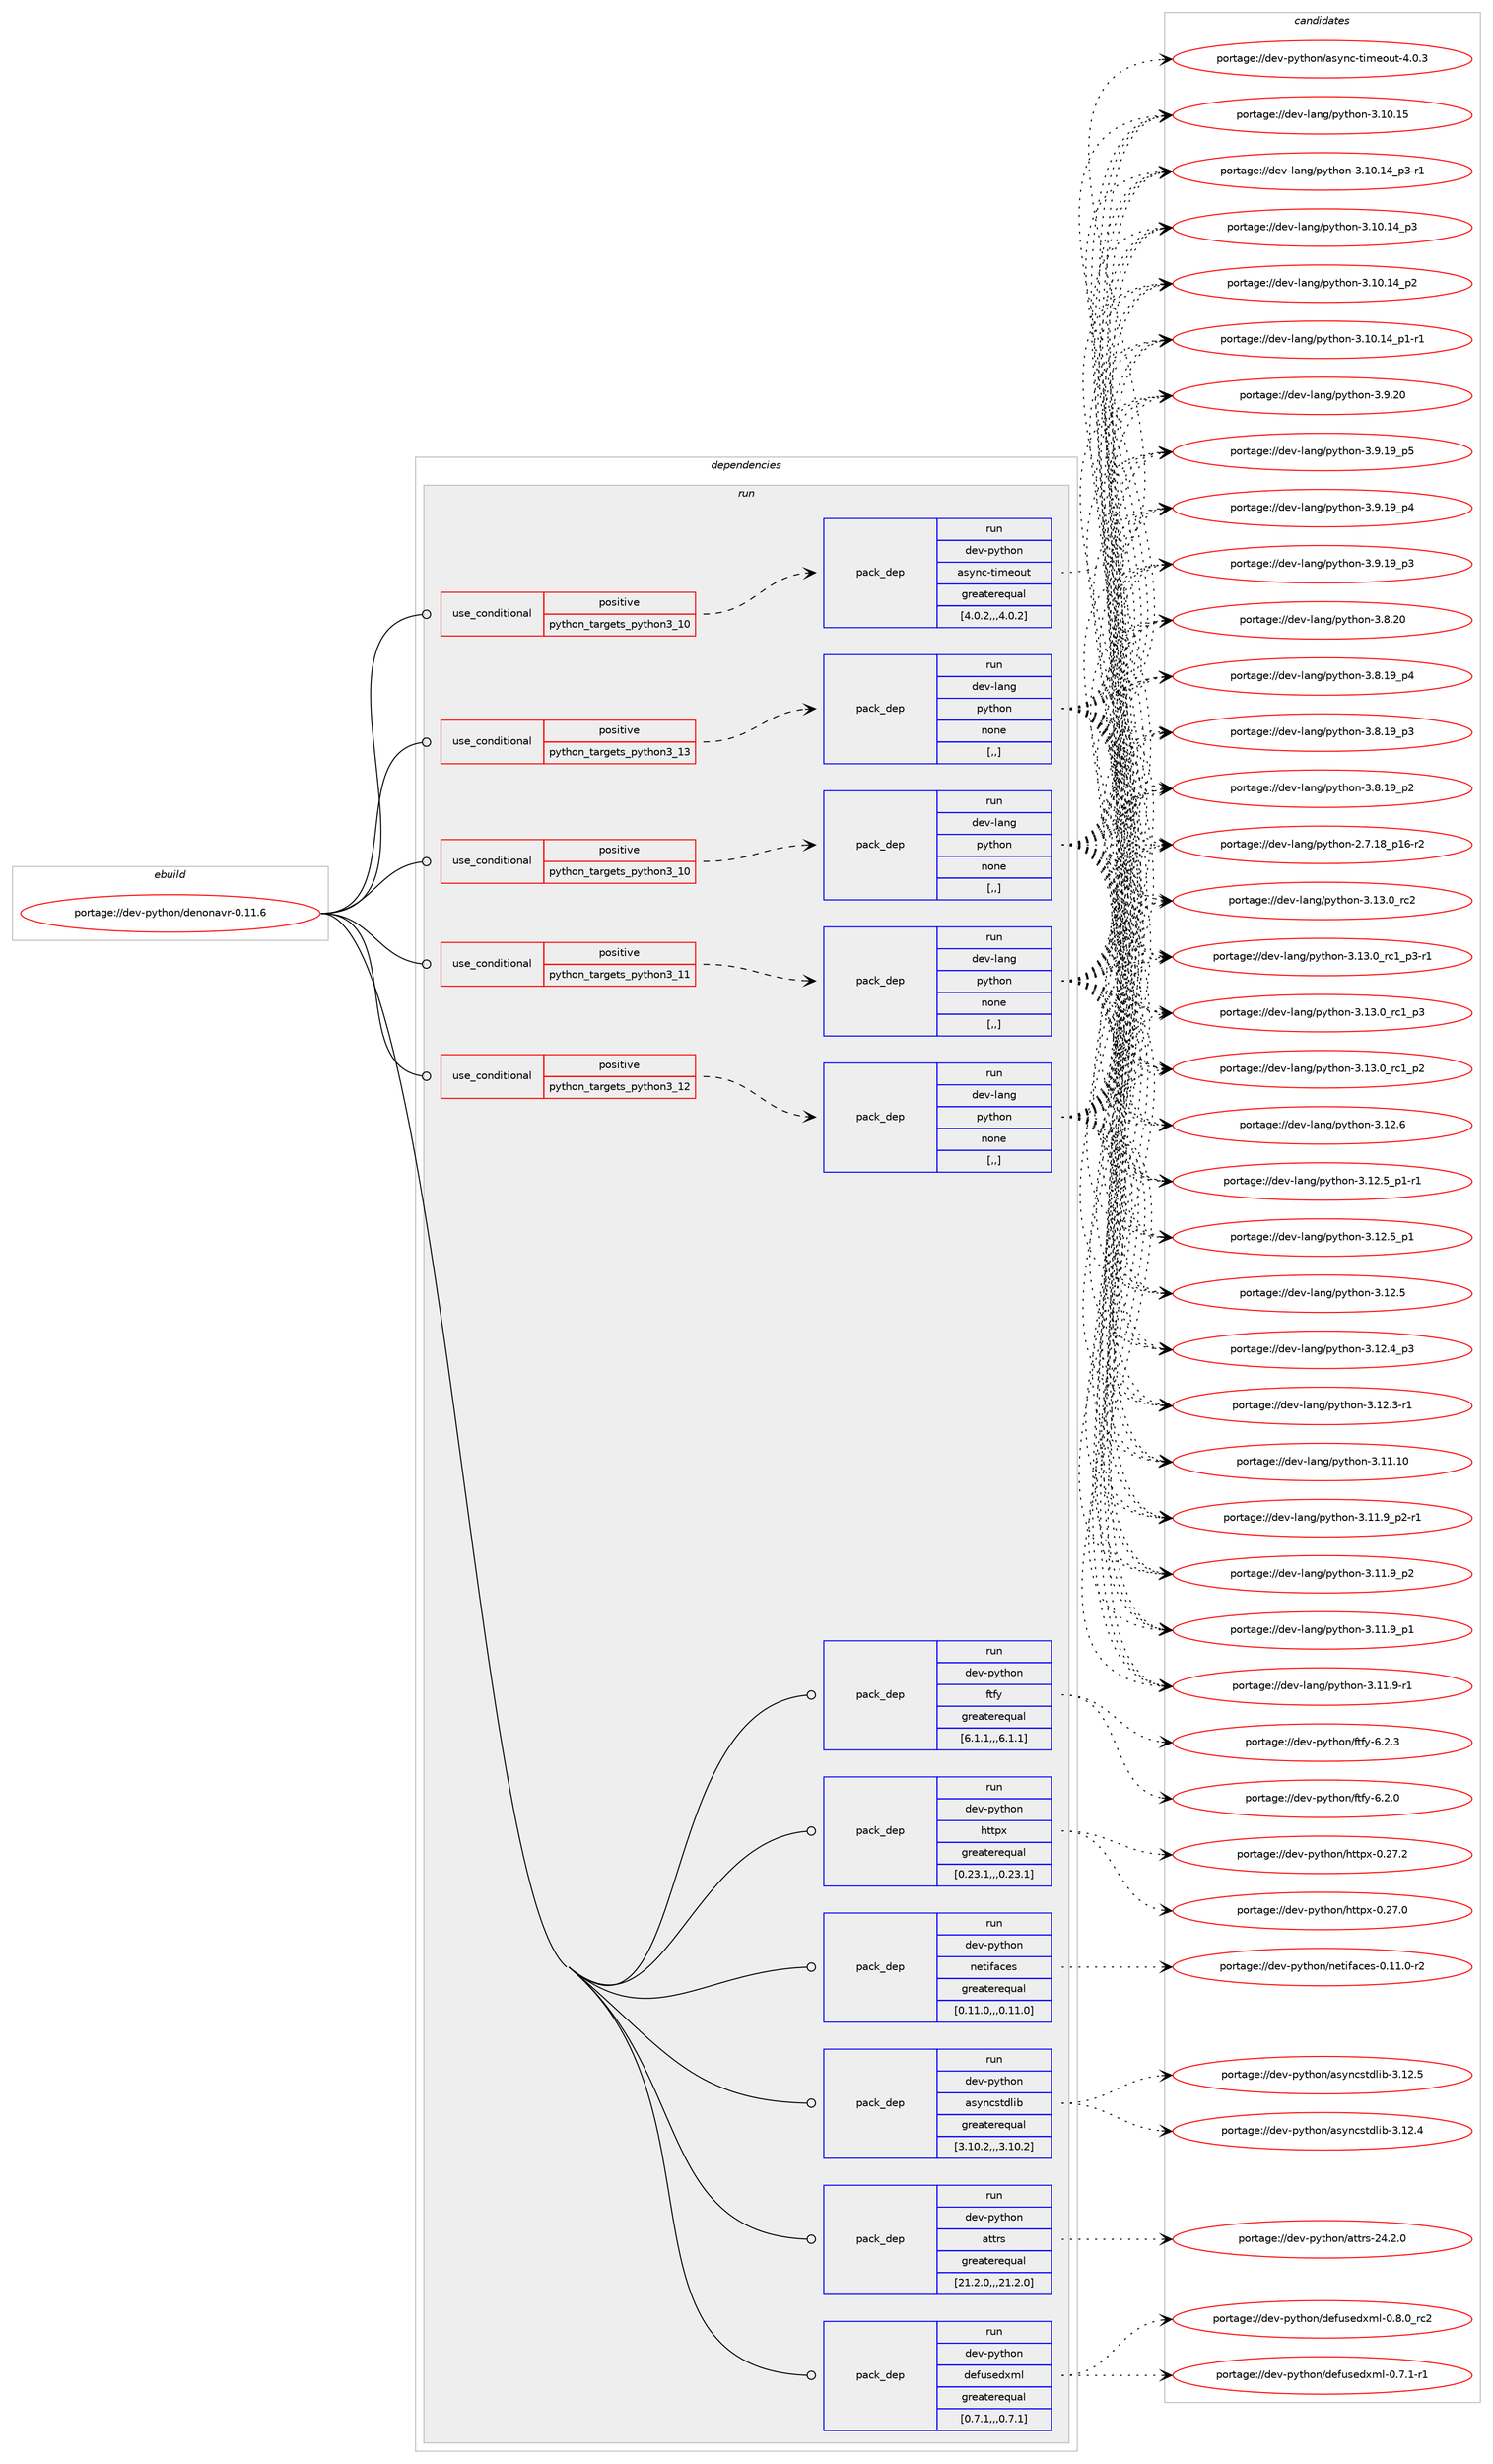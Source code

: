 digraph prolog {

# *************
# Graph options
# *************

newrank=true;
concentrate=true;
compound=true;
graph [rankdir=LR,fontname=Helvetica,fontsize=10,ranksep=1.5];#, ranksep=2.5, nodesep=0.2];
edge  [arrowhead=vee];
node  [fontname=Helvetica,fontsize=10];

# **********
# The ebuild
# **********

subgraph cluster_leftcol {
color=gray;
label=<<i>ebuild</i>>;
id [label="portage://dev-python/denonavr-0.11.6", color=red, width=4, href="../dev-python/denonavr-0.11.6.svg"];
}

# ****************
# The dependencies
# ****************

subgraph cluster_midcol {
color=gray;
label=<<i>dependencies</i>>;
subgraph cluster_compile {
fillcolor="#eeeeee";
style=filled;
label=<<i>compile</i>>;
}
subgraph cluster_compileandrun {
fillcolor="#eeeeee";
style=filled;
label=<<i>compile and run</i>>;
}
subgraph cluster_run {
fillcolor="#eeeeee";
style=filled;
label=<<i>run</i>>;
subgraph cond162522 {
dependency639314 [label=<<TABLE BORDER="0" CELLBORDER="1" CELLSPACING="0" CELLPADDING="4"><TR><TD ROWSPAN="3" CELLPADDING="10">use_conditional</TD></TR><TR><TD>positive</TD></TR><TR><TD>python_targets_python3_10</TD></TR></TABLE>>, shape=none, color=red];
subgraph pack471975 {
dependency639315 [label=<<TABLE BORDER="0" CELLBORDER="1" CELLSPACING="0" CELLPADDING="4" WIDTH="220"><TR><TD ROWSPAN="6" CELLPADDING="30">pack_dep</TD></TR><TR><TD WIDTH="110">run</TD></TR><TR><TD>dev-lang</TD></TR><TR><TD>python</TD></TR><TR><TD>none</TD></TR><TR><TD>[,,]</TD></TR></TABLE>>, shape=none, color=blue];
}
dependency639314:e -> dependency639315:w [weight=20,style="dashed",arrowhead="vee"];
}
id:e -> dependency639314:w [weight=20,style="solid",arrowhead="odot"];
subgraph cond162523 {
dependency639316 [label=<<TABLE BORDER="0" CELLBORDER="1" CELLSPACING="0" CELLPADDING="4"><TR><TD ROWSPAN="3" CELLPADDING="10">use_conditional</TD></TR><TR><TD>positive</TD></TR><TR><TD>python_targets_python3_10</TD></TR></TABLE>>, shape=none, color=red];
subgraph pack471976 {
dependency639317 [label=<<TABLE BORDER="0" CELLBORDER="1" CELLSPACING="0" CELLPADDING="4" WIDTH="220"><TR><TD ROWSPAN="6" CELLPADDING="30">pack_dep</TD></TR><TR><TD WIDTH="110">run</TD></TR><TR><TD>dev-python</TD></TR><TR><TD>async-timeout</TD></TR><TR><TD>greaterequal</TD></TR><TR><TD>[4.0.2,,,4.0.2]</TD></TR></TABLE>>, shape=none, color=blue];
}
dependency639316:e -> dependency639317:w [weight=20,style="dashed",arrowhead="vee"];
}
id:e -> dependency639316:w [weight=20,style="solid",arrowhead="odot"];
subgraph cond162524 {
dependency639318 [label=<<TABLE BORDER="0" CELLBORDER="1" CELLSPACING="0" CELLPADDING="4"><TR><TD ROWSPAN="3" CELLPADDING="10">use_conditional</TD></TR><TR><TD>positive</TD></TR><TR><TD>python_targets_python3_11</TD></TR></TABLE>>, shape=none, color=red];
subgraph pack471977 {
dependency639319 [label=<<TABLE BORDER="0" CELLBORDER="1" CELLSPACING="0" CELLPADDING="4" WIDTH="220"><TR><TD ROWSPAN="6" CELLPADDING="30">pack_dep</TD></TR><TR><TD WIDTH="110">run</TD></TR><TR><TD>dev-lang</TD></TR><TR><TD>python</TD></TR><TR><TD>none</TD></TR><TR><TD>[,,]</TD></TR></TABLE>>, shape=none, color=blue];
}
dependency639318:e -> dependency639319:w [weight=20,style="dashed",arrowhead="vee"];
}
id:e -> dependency639318:w [weight=20,style="solid",arrowhead="odot"];
subgraph cond162525 {
dependency639320 [label=<<TABLE BORDER="0" CELLBORDER="1" CELLSPACING="0" CELLPADDING="4"><TR><TD ROWSPAN="3" CELLPADDING="10">use_conditional</TD></TR><TR><TD>positive</TD></TR><TR><TD>python_targets_python3_12</TD></TR></TABLE>>, shape=none, color=red];
subgraph pack471978 {
dependency639321 [label=<<TABLE BORDER="0" CELLBORDER="1" CELLSPACING="0" CELLPADDING="4" WIDTH="220"><TR><TD ROWSPAN="6" CELLPADDING="30">pack_dep</TD></TR><TR><TD WIDTH="110">run</TD></TR><TR><TD>dev-lang</TD></TR><TR><TD>python</TD></TR><TR><TD>none</TD></TR><TR><TD>[,,]</TD></TR></TABLE>>, shape=none, color=blue];
}
dependency639320:e -> dependency639321:w [weight=20,style="dashed",arrowhead="vee"];
}
id:e -> dependency639320:w [weight=20,style="solid",arrowhead="odot"];
subgraph cond162526 {
dependency639322 [label=<<TABLE BORDER="0" CELLBORDER="1" CELLSPACING="0" CELLPADDING="4"><TR><TD ROWSPAN="3" CELLPADDING="10">use_conditional</TD></TR><TR><TD>positive</TD></TR><TR><TD>python_targets_python3_13</TD></TR></TABLE>>, shape=none, color=red];
subgraph pack471979 {
dependency639323 [label=<<TABLE BORDER="0" CELLBORDER="1" CELLSPACING="0" CELLPADDING="4" WIDTH="220"><TR><TD ROWSPAN="6" CELLPADDING="30">pack_dep</TD></TR><TR><TD WIDTH="110">run</TD></TR><TR><TD>dev-lang</TD></TR><TR><TD>python</TD></TR><TR><TD>none</TD></TR><TR><TD>[,,]</TD></TR></TABLE>>, shape=none, color=blue];
}
dependency639322:e -> dependency639323:w [weight=20,style="dashed",arrowhead="vee"];
}
id:e -> dependency639322:w [weight=20,style="solid",arrowhead="odot"];
subgraph pack471980 {
dependency639324 [label=<<TABLE BORDER="0" CELLBORDER="1" CELLSPACING="0" CELLPADDING="4" WIDTH="220"><TR><TD ROWSPAN="6" CELLPADDING="30">pack_dep</TD></TR><TR><TD WIDTH="110">run</TD></TR><TR><TD>dev-python</TD></TR><TR><TD>asyncstdlib</TD></TR><TR><TD>greaterequal</TD></TR><TR><TD>[3.10.2,,,3.10.2]</TD></TR></TABLE>>, shape=none, color=blue];
}
id:e -> dependency639324:w [weight=20,style="solid",arrowhead="odot"];
subgraph pack471981 {
dependency639325 [label=<<TABLE BORDER="0" CELLBORDER="1" CELLSPACING="0" CELLPADDING="4" WIDTH="220"><TR><TD ROWSPAN="6" CELLPADDING="30">pack_dep</TD></TR><TR><TD WIDTH="110">run</TD></TR><TR><TD>dev-python</TD></TR><TR><TD>attrs</TD></TR><TR><TD>greaterequal</TD></TR><TR><TD>[21.2.0,,,21.2.0]</TD></TR></TABLE>>, shape=none, color=blue];
}
id:e -> dependency639325:w [weight=20,style="solid",arrowhead="odot"];
subgraph pack471982 {
dependency639326 [label=<<TABLE BORDER="0" CELLBORDER="1" CELLSPACING="0" CELLPADDING="4" WIDTH="220"><TR><TD ROWSPAN="6" CELLPADDING="30">pack_dep</TD></TR><TR><TD WIDTH="110">run</TD></TR><TR><TD>dev-python</TD></TR><TR><TD>defusedxml</TD></TR><TR><TD>greaterequal</TD></TR><TR><TD>[0.7.1,,,0.7.1]</TD></TR></TABLE>>, shape=none, color=blue];
}
id:e -> dependency639326:w [weight=20,style="solid",arrowhead="odot"];
subgraph pack471983 {
dependency639327 [label=<<TABLE BORDER="0" CELLBORDER="1" CELLSPACING="0" CELLPADDING="4" WIDTH="220"><TR><TD ROWSPAN="6" CELLPADDING="30">pack_dep</TD></TR><TR><TD WIDTH="110">run</TD></TR><TR><TD>dev-python</TD></TR><TR><TD>ftfy</TD></TR><TR><TD>greaterequal</TD></TR><TR><TD>[6.1.1,,,6.1.1]</TD></TR></TABLE>>, shape=none, color=blue];
}
id:e -> dependency639327:w [weight=20,style="solid",arrowhead="odot"];
subgraph pack471984 {
dependency639328 [label=<<TABLE BORDER="0" CELLBORDER="1" CELLSPACING="0" CELLPADDING="4" WIDTH="220"><TR><TD ROWSPAN="6" CELLPADDING="30">pack_dep</TD></TR><TR><TD WIDTH="110">run</TD></TR><TR><TD>dev-python</TD></TR><TR><TD>httpx</TD></TR><TR><TD>greaterequal</TD></TR><TR><TD>[0.23.1,,,0.23.1]</TD></TR></TABLE>>, shape=none, color=blue];
}
id:e -> dependency639328:w [weight=20,style="solid",arrowhead="odot"];
subgraph pack471985 {
dependency639329 [label=<<TABLE BORDER="0" CELLBORDER="1" CELLSPACING="0" CELLPADDING="4" WIDTH="220"><TR><TD ROWSPAN="6" CELLPADDING="30">pack_dep</TD></TR><TR><TD WIDTH="110">run</TD></TR><TR><TD>dev-python</TD></TR><TR><TD>netifaces</TD></TR><TR><TD>greaterequal</TD></TR><TR><TD>[0.11.0,,,0.11.0]</TD></TR></TABLE>>, shape=none, color=blue];
}
id:e -> dependency639329:w [weight=20,style="solid",arrowhead="odot"];
}
}

# **************
# The candidates
# **************

subgraph cluster_choices {
rank=same;
color=gray;
label=<<i>candidates</i>>;

subgraph choice471975 {
color=black;
nodesep=1;
choice10010111845108971101034711212111610411111045514649514648951149950 [label="portage://dev-lang/python-3.13.0_rc2", color=red, width=4,href="../dev-lang/python-3.13.0_rc2.svg"];
choice1001011184510897110103471121211161041111104551464951464895114994995112514511449 [label="portage://dev-lang/python-3.13.0_rc1_p3-r1", color=red, width=4,href="../dev-lang/python-3.13.0_rc1_p3-r1.svg"];
choice100101118451089711010347112121116104111110455146495146489511499499511251 [label="portage://dev-lang/python-3.13.0_rc1_p3", color=red, width=4,href="../dev-lang/python-3.13.0_rc1_p3.svg"];
choice100101118451089711010347112121116104111110455146495146489511499499511250 [label="portage://dev-lang/python-3.13.0_rc1_p2", color=red, width=4,href="../dev-lang/python-3.13.0_rc1_p2.svg"];
choice10010111845108971101034711212111610411111045514649504654 [label="portage://dev-lang/python-3.12.6", color=red, width=4,href="../dev-lang/python-3.12.6.svg"];
choice1001011184510897110103471121211161041111104551464950465395112494511449 [label="portage://dev-lang/python-3.12.5_p1-r1", color=red, width=4,href="../dev-lang/python-3.12.5_p1-r1.svg"];
choice100101118451089711010347112121116104111110455146495046539511249 [label="portage://dev-lang/python-3.12.5_p1", color=red, width=4,href="../dev-lang/python-3.12.5_p1.svg"];
choice10010111845108971101034711212111610411111045514649504653 [label="portage://dev-lang/python-3.12.5", color=red, width=4,href="../dev-lang/python-3.12.5.svg"];
choice100101118451089711010347112121116104111110455146495046529511251 [label="portage://dev-lang/python-3.12.4_p3", color=red, width=4,href="../dev-lang/python-3.12.4_p3.svg"];
choice100101118451089711010347112121116104111110455146495046514511449 [label="portage://dev-lang/python-3.12.3-r1", color=red, width=4,href="../dev-lang/python-3.12.3-r1.svg"];
choice1001011184510897110103471121211161041111104551464949464948 [label="portage://dev-lang/python-3.11.10", color=red, width=4,href="../dev-lang/python-3.11.10.svg"];
choice1001011184510897110103471121211161041111104551464949465795112504511449 [label="portage://dev-lang/python-3.11.9_p2-r1", color=red, width=4,href="../dev-lang/python-3.11.9_p2-r1.svg"];
choice100101118451089711010347112121116104111110455146494946579511250 [label="portage://dev-lang/python-3.11.9_p2", color=red, width=4,href="../dev-lang/python-3.11.9_p2.svg"];
choice100101118451089711010347112121116104111110455146494946579511249 [label="portage://dev-lang/python-3.11.9_p1", color=red, width=4,href="../dev-lang/python-3.11.9_p1.svg"];
choice100101118451089711010347112121116104111110455146494946574511449 [label="portage://dev-lang/python-3.11.9-r1", color=red, width=4,href="../dev-lang/python-3.11.9-r1.svg"];
choice1001011184510897110103471121211161041111104551464948464953 [label="portage://dev-lang/python-3.10.15", color=red, width=4,href="../dev-lang/python-3.10.15.svg"];
choice100101118451089711010347112121116104111110455146494846495295112514511449 [label="portage://dev-lang/python-3.10.14_p3-r1", color=red, width=4,href="../dev-lang/python-3.10.14_p3-r1.svg"];
choice10010111845108971101034711212111610411111045514649484649529511251 [label="portage://dev-lang/python-3.10.14_p3", color=red, width=4,href="../dev-lang/python-3.10.14_p3.svg"];
choice10010111845108971101034711212111610411111045514649484649529511250 [label="portage://dev-lang/python-3.10.14_p2", color=red, width=4,href="../dev-lang/python-3.10.14_p2.svg"];
choice100101118451089711010347112121116104111110455146494846495295112494511449 [label="portage://dev-lang/python-3.10.14_p1-r1", color=red, width=4,href="../dev-lang/python-3.10.14_p1-r1.svg"];
choice10010111845108971101034711212111610411111045514657465048 [label="portage://dev-lang/python-3.9.20", color=red, width=4,href="../dev-lang/python-3.9.20.svg"];
choice100101118451089711010347112121116104111110455146574649579511253 [label="portage://dev-lang/python-3.9.19_p5", color=red, width=4,href="../dev-lang/python-3.9.19_p5.svg"];
choice100101118451089711010347112121116104111110455146574649579511252 [label="portage://dev-lang/python-3.9.19_p4", color=red, width=4,href="../dev-lang/python-3.9.19_p4.svg"];
choice100101118451089711010347112121116104111110455146574649579511251 [label="portage://dev-lang/python-3.9.19_p3", color=red, width=4,href="../dev-lang/python-3.9.19_p3.svg"];
choice10010111845108971101034711212111610411111045514656465048 [label="portage://dev-lang/python-3.8.20", color=red, width=4,href="../dev-lang/python-3.8.20.svg"];
choice100101118451089711010347112121116104111110455146564649579511252 [label="portage://dev-lang/python-3.8.19_p4", color=red, width=4,href="../dev-lang/python-3.8.19_p4.svg"];
choice100101118451089711010347112121116104111110455146564649579511251 [label="portage://dev-lang/python-3.8.19_p3", color=red, width=4,href="../dev-lang/python-3.8.19_p3.svg"];
choice100101118451089711010347112121116104111110455146564649579511250 [label="portage://dev-lang/python-3.8.19_p2", color=red, width=4,href="../dev-lang/python-3.8.19_p2.svg"];
choice100101118451089711010347112121116104111110455046554649569511249544511450 [label="portage://dev-lang/python-2.7.18_p16-r2", color=red, width=4,href="../dev-lang/python-2.7.18_p16-r2.svg"];
dependency639315:e -> choice10010111845108971101034711212111610411111045514649514648951149950:w [style=dotted,weight="100"];
dependency639315:e -> choice1001011184510897110103471121211161041111104551464951464895114994995112514511449:w [style=dotted,weight="100"];
dependency639315:e -> choice100101118451089711010347112121116104111110455146495146489511499499511251:w [style=dotted,weight="100"];
dependency639315:e -> choice100101118451089711010347112121116104111110455146495146489511499499511250:w [style=dotted,weight="100"];
dependency639315:e -> choice10010111845108971101034711212111610411111045514649504654:w [style=dotted,weight="100"];
dependency639315:e -> choice1001011184510897110103471121211161041111104551464950465395112494511449:w [style=dotted,weight="100"];
dependency639315:e -> choice100101118451089711010347112121116104111110455146495046539511249:w [style=dotted,weight="100"];
dependency639315:e -> choice10010111845108971101034711212111610411111045514649504653:w [style=dotted,weight="100"];
dependency639315:e -> choice100101118451089711010347112121116104111110455146495046529511251:w [style=dotted,weight="100"];
dependency639315:e -> choice100101118451089711010347112121116104111110455146495046514511449:w [style=dotted,weight="100"];
dependency639315:e -> choice1001011184510897110103471121211161041111104551464949464948:w [style=dotted,weight="100"];
dependency639315:e -> choice1001011184510897110103471121211161041111104551464949465795112504511449:w [style=dotted,weight="100"];
dependency639315:e -> choice100101118451089711010347112121116104111110455146494946579511250:w [style=dotted,weight="100"];
dependency639315:e -> choice100101118451089711010347112121116104111110455146494946579511249:w [style=dotted,weight="100"];
dependency639315:e -> choice100101118451089711010347112121116104111110455146494946574511449:w [style=dotted,weight="100"];
dependency639315:e -> choice1001011184510897110103471121211161041111104551464948464953:w [style=dotted,weight="100"];
dependency639315:e -> choice100101118451089711010347112121116104111110455146494846495295112514511449:w [style=dotted,weight="100"];
dependency639315:e -> choice10010111845108971101034711212111610411111045514649484649529511251:w [style=dotted,weight="100"];
dependency639315:e -> choice10010111845108971101034711212111610411111045514649484649529511250:w [style=dotted,weight="100"];
dependency639315:e -> choice100101118451089711010347112121116104111110455146494846495295112494511449:w [style=dotted,weight="100"];
dependency639315:e -> choice10010111845108971101034711212111610411111045514657465048:w [style=dotted,weight="100"];
dependency639315:e -> choice100101118451089711010347112121116104111110455146574649579511253:w [style=dotted,weight="100"];
dependency639315:e -> choice100101118451089711010347112121116104111110455146574649579511252:w [style=dotted,weight="100"];
dependency639315:e -> choice100101118451089711010347112121116104111110455146574649579511251:w [style=dotted,weight="100"];
dependency639315:e -> choice10010111845108971101034711212111610411111045514656465048:w [style=dotted,weight="100"];
dependency639315:e -> choice100101118451089711010347112121116104111110455146564649579511252:w [style=dotted,weight="100"];
dependency639315:e -> choice100101118451089711010347112121116104111110455146564649579511251:w [style=dotted,weight="100"];
dependency639315:e -> choice100101118451089711010347112121116104111110455146564649579511250:w [style=dotted,weight="100"];
dependency639315:e -> choice100101118451089711010347112121116104111110455046554649569511249544511450:w [style=dotted,weight="100"];
}
subgraph choice471976 {
color=black;
nodesep=1;
choice1001011184511212111610411111047971151211109945116105109101111117116455246484651 [label="portage://dev-python/async-timeout-4.0.3", color=red, width=4,href="../dev-python/async-timeout-4.0.3.svg"];
dependency639317:e -> choice1001011184511212111610411111047971151211109945116105109101111117116455246484651:w [style=dotted,weight="100"];
}
subgraph choice471977 {
color=black;
nodesep=1;
choice10010111845108971101034711212111610411111045514649514648951149950 [label="portage://dev-lang/python-3.13.0_rc2", color=red, width=4,href="../dev-lang/python-3.13.0_rc2.svg"];
choice1001011184510897110103471121211161041111104551464951464895114994995112514511449 [label="portage://dev-lang/python-3.13.0_rc1_p3-r1", color=red, width=4,href="../dev-lang/python-3.13.0_rc1_p3-r1.svg"];
choice100101118451089711010347112121116104111110455146495146489511499499511251 [label="portage://dev-lang/python-3.13.0_rc1_p3", color=red, width=4,href="../dev-lang/python-3.13.0_rc1_p3.svg"];
choice100101118451089711010347112121116104111110455146495146489511499499511250 [label="portage://dev-lang/python-3.13.0_rc1_p2", color=red, width=4,href="../dev-lang/python-3.13.0_rc1_p2.svg"];
choice10010111845108971101034711212111610411111045514649504654 [label="portage://dev-lang/python-3.12.6", color=red, width=4,href="../dev-lang/python-3.12.6.svg"];
choice1001011184510897110103471121211161041111104551464950465395112494511449 [label="portage://dev-lang/python-3.12.5_p1-r1", color=red, width=4,href="../dev-lang/python-3.12.5_p1-r1.svg"];
choice100101118451089711010347112121116104111110455146495046539511249 [label="portage://dev-lang/python-3.12.5_p1", color=red, width=4,href="../dev-lang/python-3.12.5_p1.svg"];
choice10010111845108971101034711212111610411111045514649504653 [label="portage://dev-lang/python-3.12.5", color=red, width=4,href="../dev-lang/python-3.12.5.svg"];
choice100101118451089711010347112121116104111110455146495046529511251 [label="portage://dev-lang/python-3.12.4_p3", color=red, width=4,href="../dev-lang/python-3.12.4_p3.svg"];
choice100101118451089711010347112121116104111110455146495046514511449 [label="portage://dev-lang/python-3.12.3-r1", color=red, width=4,href="../dev-lang/python-3.12.3-r1.svg"];
choice1001011184510897110103471121211161041111104551464949464948 [label="portage://dev-lang/python-3.11.10", color=red, width=4,href="../dev-lang/python-3.11.10.svg"];
choice1001011184510897110103471121211161041111104551464949465795112504511449 [label="portage://dev-lang/python-3.11.9_p2-r1", color=red, width=4,href="../dev-lang/python-3.11.9_p2-r1.svg"];
choice100101118451089711010347112121116104111110455146494946579511250 [label="portage://dev-lang/python-3.11.9_p2", color=red, width=4,href="../dev-lang/python-3.11.9_p2.svg"];
choice100101118451089711010347112121116104111110455146494946579511249 [label="portage://dev-lang/python-3.11.9_p1", color=red, width=4,href="../dev-lang/python-3.11.9_p1.svg"];
choice100101118451089711010347112121116104111110455146494946574511449 [label="portage://dev-lang/python-3.11.9-r1", color=red, width=4,href="../dev-lang/python-3.11.9-r1.svg"];
choice1001011184510897110103471121211161041111104551464948464953 [label="portage://dev-lang/python-3.10.15", color=red, width=4,href="../dev-lang/python-3.10.15.svg"];
choice100101118451089711010347112121116104111110455146494846495295112514511449 [label="portage://dev-lang/python-3.10.14_p3-r1", color=red, width=4,href="../dev-lang/python-3.10.14_p3-r1.svg"];
choice10010111845108971101034711212111610411111045514649484649529511251 [label="portage://dev-lang/python-3.10.14_p3", color=red, width=4,href="../dev-lang/python-3.10.14_p3.svg"];
choice10010111845108971101034711212111610411111045514649484649529511250 [label="portage://dev-lang/python-3.10.14_p2", color=red, width=4,href="../dev-lang/python-3.10.14_p2.svg"];
choice100101118451089711010347112121116104111110455146494846495295112494511449 [label="portage://dev-lang/python-3.10.14_p1-r1", color=red, width=4,href="../dev-lang/python-3.10.14_p1-r1.svg"];
choice10010111845108971101034711212111610411111045514657465048 [label="portage://dev-lang/python-3.9.20", color=red, width=4,href="../dev-lang/python-3.9.20.svg"];
choice100101118451089711010347112121116104111110455146574649579511253 [label="portage://dev-lang/python-3.9.19_p5", color=red, width=4,href="../dev-lang/python-3.9.19_p5.svg"];
choice100101118451089711010347112121116104111110455146574649579511252 [label="portage://dev-lang/python-3.9.19_p4", color=red, width=4,href="../dev-lang/python-3.9.19_p4.svg"];
choice100101118451089711010347112121116104111110455146574649579511251 [label="portage://dev-lang/python-3.9.19_p3", color=red, width=4,href="../dev-lang/python-3.9.19_p3.svg"];
choice10010111845108971101034711212111610411111045514656465048 [label="portage://dev-lang/python-3.8.20", color=red, width=4,href="../dev-lang/python-3.8.20.svg"];
choice100101118451089711010347112121116104111110455146564649579511252 [label="portage://dev-lang/python-3.8.19_p4", color=red, width=4,href="../dev-lang/python-3.8.19_p4.svg"];
choice100101118451089711010347112121116104111110455146564649579511251 [label="portage://dev-lang/python-3.8.19_p3", color=red, width=4,href="../dev-lang/python-3.8.19_p3.svg"];
choice100101118451089711010347112121116104111110455146564649579511250 [label="portage://dev-lang/python-3.8.19_p2", color=red, width=4,href="../dev-lang/python-3.8.19_p2.svg"];
choice100101118451089711010347112121116104111110455046554649569511249544511450 [label="portage://dev-lang/python-2.7.18_p16-r2", color=red, width=4,href="../dev-lang/python-2.7.18_p16-r2.svg"];
dependency639319:e -> choice10010111845108971101034711212111610411111045514649514648951149950:w [style=dotted,weight="100"];
dependency639319:e -> choice1001011184510897110103471121211161041111104551464951464895114994995112514511449:w [style=dotted,weight="100"];
dependency639319:e -> choice100101118451089711010347112121116104111110455146495146489511499499511251:w [style=dotted,weight="100"];
dependency639319:e -> choice100101118451089711010347112121116104111110455146495146489511499499511250:w [style=dotted,weight="100"];
dependency639319:e -> choice10010111845108971101034711212111610411111045514649504654:w [style=dotted,weight="100"];
dependency639319:e -> choice1001011184510897110103471121211161041111104551464950465395112494511449:w [style=dotted,weight="100"];
dependency639319:e -> choice100101118451089711010347112121116104111110455146495046539511249:w [style=dotted,weight="100"];
dependency639319:e -> choice10010111845108971101034711212111610411111045514649504653:w [style=dotted,weight="100"];
dependency639319:e -> choice100101118451089711010347112121116104111110455146495046529511251:w [style=dotted,weight="100"];
dependency639319:e -> choice100101118451089711010347112121116104111110455146495046514511449:w [style=dotted,weight="100"];
dependency639319:e -> choice1001011184510897110103471121211161041111104551464949464948:w [style=dotted,weight="100"];
dependency639319:e -> choice1001011184510897110103471121211161041111104551464949465795112504511449:w [style=dotted,weight="100"];
dependency639319:e -> choice100101118451089711010347112121116104111110455146494946579511250:w [style=dotted,weight="100"];
dependency639319:e -> choice100101118451089711010347112121116104111110455146494946579511249:w [style=dotted,weight="100"];
dependency639319:e -> choice100101118451089711010347112121116104111110455146494946574511449:w [style=dotted,weight="100"];
dependency639319:e -> choice1001011184510897110103471121211161041111104551464948464953:w [style=dotted,weight="100"];
dependency639319:e -> choice100101118451089711010347112121116104111110455146494846495295112514511449:w [style=dotted,weight="100"];
dependency639319:e -> choice10010111845108971101034711212111610411111045514649484649529511251:w [style=dotted,weight="100"];
dependency639319:e -> choice10010111845108971101034711212111610411111045514649484649529511250:w [style=dotted,weight="100"];
dependency639319:e -> choice100101118451089711010347112121116104111110455146494846495295112494511449:w [style=dotted,weight="100"];
dependency639319:e -> choice10010111845108971101034711212111610411111045514657465048:w [style=dotted,weight="100"];
dependency639319:e -> choice100101118451089711010347112121116104111110455146574649579511253:w [style=dotted,weight="100"];
dependency639319:e -> choice100101118451089711010347112121116104111110455146574649579511252:w [style=dotted,weight="100"];
dependency639319:e -> choice100101118451089711010347112121116104111110455146574649579511251:w [style=dotted,weight="100"];
dependency639319:e -> choice10010111845108971101034711212111610411111045514656465048:w [style=dotted,weight="100"];
dependency639319:e -> choice100101118451089711010347112121116104111110455146564649579511252:w [style=dotted,weight="100"];
dependency639319:e -> choice100101118451089711010347112121116104111110455146564649579511251:w [style=dotted,weight="100"];
dependency639319:e -> choice100101118451089711010347112121116104111110455146564649579511250:w [style=dotted,weight="100"];
dependency639319:e -> choice100101118451089711010347112121116104111110455046554649569511249544511450:w [style=dotted,weight="100"];
}
subgraph choice471978 {
color=black;
nodesep=1;
choice10010111845108971101034711212111610411111045514649514648951149950 [label="portage://dev-lang/python-3.13.0_rc2", color=red, width=4,href="../dev-lang/python-3.13.0_rc2.svg"];
choice1001011184510897110103471121211161041111104551464951464895114994995112514511449 [label="portage://dev-lang/python-3.13.0_rc1_p3-r1", color=red, width=4,href="../dev-lang/python-3.13.0_rc1_p3-r1.svg"];
choice100101118451089711010347112121116104111110455146495146489511499499511251 [label="portage://dev-lang/python-3.13.0_rc1_p3", color=red, width=4,href="../dev-lang/python-3.13.0_rc1_p3.svg"];
choice100101118451089711010347112121116104111110455146495146489511499499511250 [label="portage://dev-lang/python-3.13.0_rc1_p2", color=red, width=4,href="../dev-lang/python-3.13.0_rc1_p2.svg"];
choice10010111845108971101034711212111610411111045514649504654 [label="portage://dev-lang/python-3.12.6", color=red, width=4,href="../dev-lang/python-3.12.6.svg"];
choice1001011184510897110103471121211161041111104551464950465395112494511449 [label="portage://dev-lang/python-3.12.5_p1-r1", color=red, width=4,href="../dev-lang/python-3.12.5_p1-r1.svg"];
choice100101118451089711010347112121116104111110455146495046539511249 [label="portage://dev-lang/python-3.12.5_p1", color=red, width=4,href="../dev-lang/python-3.12.5_p1.svg"];
choice10010111845108971101034711212111610411111045514649504653 [label="portage://dev-lang/python-3.12.5", color=red, width=4,href="../dev-lang/python-3.12.5.svg"];
choice100101118451089711010347112121116104111110455146495046529511251 [label="portage://dev-lang/python-3.12.4_p3", color=red, width=4,href="../dev-lang/python-3.12.4_p3.svg"];
choice100101118451089711010347112121116104111110455146495046514511449 [label="portage://dev-lang/python-3.12.3-r1", color=red, width=4,href="../dev-lang/python-3.12.3-r1.svg"];
choice1001011184510897110103471121211161041111104551464949464948 [label="portage://dev-lang/python-3.11.10", color=red, width=4,href="../dev-lang/python-3.11.10.svg"];
choice1001011184510897110103471121211161041111104551464949465795112504511449 [label="portage://dev-lang/python-3.11.9_p2-r1", color=red, width=4,href="../dev-lang/python-3.11.9_p2-r1.svg"];
choice100101118451089711010347112121116104111110455146494946579511250 [label="portage://dev-lang/python-3.11.9_p2", color=red, width=4,href="../dev-lang/python-3.11.9_p2.svg"];
choice100101118451089711010347112121116104111110455146494946579511249 [label="portage://dev-lang/python-3.11.9_p1", color=red, width=4,href="../dev-lang/python-3.11.9_p1.svg"];
choice100101118451089711010347112121116104111110455146494946574511449 [label="portage://dev-lang/python-3.11.9-r1", color=red, width=4,href="../dev-lang/python-3.11.9-r1.svg"];
choice1001011184510897110103471121211161041111104551464948464953 [label="portage://dev-lang/python-3.10.15", color=red, width=4,href="../dev-lang/python-3.10.15.svg"];
choice100101118451089711010347112121116104111110455146494846495295112514511449 [label="portage://dev-lang/python-3.10.14_p3-r1", color=red, width=4,href="../dev-lang/python-3.10.14_p3-r1.svg"];
choice10010111845108971101034711212111610411111045514649484649529511251 [label="portage://dev-lang/python-3.10.14_p3", color=red, width=4,href="../dev-lang/python-3.10.14_p3.svg"];
choice10010111845108971101034711212111610411111045514649484649529511250 [label="portage://dev-lang/python-3.10.14_p2", color=red, width=4,href="../dev-lang/python-3.10.14_p2.svg"];
choice100101118451089711010347112121116104111110455146494846495295112494511449 [label="portage://dev-lang/python-3.10.14_p1-r1", color=red, width=4,href="../dev-lang/python-3.10.14_p1-r1.svg"];
choice10010111845108971101034711212111610411111045514657465048 [label="portage://dev-lang/python-3.9.20", color=red, width=4,href="../dev-lang/python-3.9.20.svg"];
choice100101118451089711010347112121116104111110455146574649579511253 [label="portage://dev-lang/python-3.9.19_p5", color=red, width=4,href="../dev-lang/python-3.9.19_p5.svg"];
choice100101118451089711010347112121116104111110455146574649579511252 [label="portage://dev-lang/python-3.9.19_p4", color=red, width=4,href="../dev-lang/python-3.9.19_p4.svg"];
choice100101118451089711010347112121116104111110455146574649579511251 [label="portage://dev-lang/python-3.9.19_p3", color=red, width=4,href="../dev-lang/python-3.9.19_p3.svg"];
choice10010111845108971101034711212111610411111045514656465048 [label="portage://dev-lang/python-3.8.20", color=red, width=4,href="../dev-lang/python-3.8.20.svg"];
choice100101118451089711010347112121116104111110455146564649579511252 [label="portage://dev-lang/python-3.8.19_p4", color=red, width=4,href="../dev-lang/python-3.8.19_p4.svg"];
choice100101118451089711010347112121116104111110455146564649579511251 [label="portage://dev-lang/python-3.8.19_p3", color=red, width=4,href="../dev-lang/python-3.8.19_p3.svg"];
choice100101118451089711010347112121116104111110455146564649579511250 [label="portage://dev-lang/python-3.8.19_p2", color=red, width=4,href="../dev-lang/python-3.8.19_p2.svg"];
choice100101118451089711010347112121116104111110455046554649569511249544511450 [label="portage://dev-lang/python-2.7.18_p16-r2", color=red, width=4,href="../dev-lang/python-2.7.18_p16-r2.svg"];
dependency639321:e -> choice10010111845108971101034711212111610411111045514649514648951149950:w [style=dotted,weight="100"];
dependency639321:e -> choice1001011184510897110103471121211161041111104551464951464895114994995112514511449:w [style=dotted,weight="100"];
dependency639321:e -> choice100101118451089711010347112121116104111110455146495146489511499499511251:w [style=dotted,weight="100"];
dependency639321:e -> choice100101118451089711010347112121116104111110455146495146489511499499511250:w [style=dotted,weight="100"];
dependency639321:e -> choice10010111845108971101034711212111610411111045514649504654:w [style=dotted,weight="100"];
dependency639321:e -> choice1001011184510897110103471121211161041111104551464950465395112494511449:w [style=dotted,weight="100"];
dependency639321:e -> choice100101118451089711010347112121116104111110455146495046539511249:w [style=dotted,weight="100"];
dependency639321:e -> choice10010111845108971101034711212111610411111045514649504653:w [style=dotted,weight="100"];
dependency639321:e -> choice100101118451089711010347112121116104111110455146495046529511251:w [style=dotted,weight="100"];
dependency639321:e -> choice100101118451089711010347112121116104111110455146495046514511449:w [style=dotted,weight="100"];
dependency639321:e -> choice1001011184510897110103471121211161041111104551464949464948:w [style=dotted,weight="100"];
dependency639321:e -> choice1001011184510897110103471121211161041111104551464949465795112504511449:w [style=dotted,weight="100"];
dependency639321:e -> choice100101118451089711010347112121116104111110455146494946579511250:w [style=dotted,weight="100"];
dependency639321:e -> choice100101118451089711010347112121116104111110455146494946579511249:w [style=dotted,weight="100"];
dependency639321:e -> choice100101118451089711010347112121116104111110455146494946574511449:w [style=dotted,weight="100"];
dependency639321:e -> choice1001011184510897110103471121211161041111104551464948464953:w [style=dotted,weight="100"];
dependency639321:e -> choice100101118451089711010347112121116104111110455146494846495295112514511449:w [style=dotted,weight="100"];
dependency639321:e -> choice10010111845108971101034711212111610411111045514649484649529511251:w [style=dotted,weight="100"];
dependency639321:e -> choice10010111845108971101034711212111610411111045514649484649529511250:w [style=dotted,weight="100"];
dependency639321:e -> choice100101118451089711010347112121116104111110455146494846495295112494511449:w [style=dotted,weight="100"];
dependency639321:e -> choice10010111845108971101034711212111610411111045514657465048:w [style=dotted,weight="100"];
dependency639321:e -> choice100101118451089711010347112121116104111110455146574649579511253:w [style=dotted,weight="100"];
dependency639321:e -> choice100101118451089711010347112121116104111110455146574649579511252:w [style=dotted,weight="100"];
dependency639321:e -> choice100101118451089711010347112121116104111110455146574649579511251:w [style=dotted,weight="100"];
dependency639321:e -> choice10010111845108971101034711212111610411111045514656465048:w [style=dotted,weight="100"];
dependency639321:e -> choice100101118451089711010347112121116104111110455146564649579511252:w [style=dotted,weight="100"];
dependency639321:e -> choice100101118451089711010347112121116104111110455146564649579511251:w [style=dotted,weight="100"];
dependency639321:e -> choice100101118451089711010347112121116104111110455146564649579511250:w [style=dotted,weight="100"];
dependency639321:e -> choice100101118451089711010347112121116104111110455046554649569511249544511450:w [style=dotted,weight="100"];
}
subgraph choice471979 {
color=black;
nodesep=1;
choice10010111845108971101034711212111610411111045514649514648951149950 [label="portage://dev-lang/python-3.13.0_rc2", color=red, width=4,href="../dev-lang/python-3.13.0_rc2.svg"];
choice1001011184510897110103471121211161041111104551464951464895114994995112514511449 [label="portage://dev-lang/python-3.13.0_rc1_p3-r1", color=red, width=4,href="../dev-lang/python-3.13.0_rc1_p3-r1.svg"];
choice100101118451089711010347112121116104111110455146495146489511499499511251 [label="portage://dev-lang/python-3.13.0_rc1_p3", color=red, width=4,href="../dev-lang/python-3.13.0_rc1_p3.svg"];
choice100101118451089711010347112121116104111110455146495146489511499499511250 [label="portage://dev-lang/python-3.13.0_rc1_p2", color=red, width=4,href="../dev-lang/python-3.13.0_rc1_p2.svg"];
choice10010111845108971101034711212111610411111045514649504654 [label="portage://dev-lang/python-3.12.6", color=red, width=4,href="../dev-lang/python-3.12.6.svg"];
choice1001011184510897110103471121211161041111104551464950465395112494511449 [label="portage://dev-lang/python-3.12.5_p1-r1", color=red, width=4,href="../dev-lang/python-3.12.5_p1-r1.svg"];
choice100101118451089711010347112121116104111110455146495046539511249 [label="portage://dev-lang/python-3.12.5_p1", color=red, width=4,href="../dev-lang/python-3.12.5_p1.svg"];
choice10010111845108971101034711212111610411111045514649504653 [label="portage://dev-lang/python-3.12.5", color=red, width=4,href="../dev-lang/python-3.12.5.svg"];
choice100101118451089711010347112121116104111110455146495046529511251 [label="portage://dev-lang/python-3.12.4_p3", color=red, width=4,href="../dev-lang/python-3.12.4_p3.svg"];
choice100101118451089711010347112121116104111110455146495046514511449 [label="portage://dev-lang/python-3.12.3-r1", color=red, width=4,href="../dev-lang/python-3.12.3-r1.svg"];
choice1001011184510897110103471121211161041111104551464949464948 [label="portage://dev-lang/python-3.11.10", color=red, width=4,href="../dev-lang/python-3.11.10.svg"];
choice1001011184510897110103471121211161041111104551464949465795112504511449 [label="portage://dev-lang/python-3.11.9_p2-r1", color=red, width=4,href="../dev-lang/python-3.11.9_p2-r1.svg"];
choice100101118451089711010347112121116104111110455146494946579511250 [label="portage://dev-lang/python-3.11.9_p2", color=red, width=4,href="../dev-lang/python-3.11.9_p2.svg"];
choice100101118451089711010347112121116104111110455146494946579511249 [label="portage://dev-lang/python-3.11.9_p1", color=red, width=4,href="../dev-lang/python-3.11.9_p1.svg"];
choice100101118451089711010347112121116104111110455146494946574511449 [label="portage://dev-lang/python-3.11.9-r1", color=red, width=4,href="../dev-lang/python-3.11.9-r1.svg"];
choice1001011184510897110103471121211161041111104551464948464953 [label="portage://dev-lang/python-3.10.15", color=red, width=4,href="../dev-lang/python-3.10.15.svg"];
choice100101118451089711010347112121116104111110455146494846495295112514511449 [label="portage://dev-lang/python-3.10.14_p3-r1", color=red, width=4,href="../dev-lang/python-3.10.14_p3-r1.svg"];
choice10010111845108971101034711212111610411111045514649484649529511251 [label="portage://dev-lang/python-3.10.14_p3", color=red, width=4,href="../dev-lang/python-3.10.14_p3.svg"];
choice10010111845108971101034711212111610411111045514649484649529511250 [label="portage://dev-lang/python-3.10.14_p2", color=red, width=4,href="../dev-lang/python-3.10.14_p2.svg"];
choice100101118451089711010347112121116104111110455146494846495295112494511449 [label="portage://dev-lang/python-3.10.14_p1-r1", color=red, width=4,href="../dev-lang/python-3.10.14_p1-r1.svg"];
choice10010111845108971101034711212111610411111045514657465048 [label="portage://dev-lang/python-3.9.20", color=red, width=4,href="../dev-lang/python-3.9.20.svg"];
choice100101118451089711010347112121116104111110455146574649579511253 [label="portage://dev-lang/python-3.9.19_p5", color=red, width=4,href="../dev-lang/python-3.9.19_p5.svg"];
choice100101118451089711010347112121116104111110455146574649579511252 [label="portage://dev-lang/python-3.9.19_p4", color=red, width=4,href="../dev-lang/python-3.9.19_p4.svg"];
choice100101118451089711010347112121116104111110455146574649579511251 [label="portage://dev-lang/python-3.9.19_p3", color=red, width=4,href="../dev-lang/python-3.9.19_p3.svg"];
choice10010111845108971101034711212111610411111045514656465048 [label="portage://dev-lang/python-3.8.20", color=red, width=4,href="../dev-lang/python-3.8.20.svg"];
choice100101118451089711010347112121116104111110455146564649579511252 [label="portage://dev-lang/python-3.8.19_p4", color=red, width=4,href="../dev-lang/python-3.8.19_p4.svg"];
choice100101118451089711010347112121116104111110455146564649579511251 [label="portage://dev-lang/python-3.8.19_p3", color=red, width=4,href="../dev-lang/python-3.8.19_p3.svg"];
choice100101118451089711010347112121116104111110455146564649579511250 [label="portage://dev-lang/python-3.8.19_p2", color=red, width=4,href="../dev-lang/python-3.8.19_p2.svg"];
choice100101118451089711010347112121116104111110455046554649569511249544511450 [label="portage://dev-lang/python-2.7.18_p16-r2", color=red, width=4,href="../dev-lang/python-2.7.18_p16-r2.svg"];
dependency639323:e -> choice10010111845108971101034711212111610411111045514649514648951149950:w [style=dotted,weight="100"];
dependency639323:e -> choice1001011184510897110103471121211161041111104551464951464895114994995112514511449:w [style=dotted,weight="100"];
dependency639323:e -> choice100101118451089711010347112121116104111110455146495146489511499499511251:w [style=dotted,weight="100"];
dependency639323:e -> choice100101118451089711010347112121116104111110455146495146489511499499511250:w [style=dotted,weight="100"];
dependency639323:e -> choice10010111845108971101034711212111610411111045514649504654:w [style=dotted,weight="100"];
dependency639323:e -> choice1001011184510897110103471121211161041111104551464950465395112494511449:w [style=dotted,weight="100"];
dependency639323:e -> choice100101118451089711010347112121116104111110455146495046539511249:w [style=dotted,weight="100"];
dependency639323:e -> choice10010111845108971101034711212111610411111045514649504653:w [style=dotted,weight="100"];
dependency639323:e -> choice100101118451089711010347112121116104111110455146495046529511251:w [style=dotted,weight="100"];
dependency639323:e -> choice100101118451089711010347112121116104111110455146495046514511449:w [style=dotted,weight="100"];
dependency639323:e -> choice1001011184510897110103471121211161041111104551464949464948:w [style=dotted,weight="100"];
dependency639323:e -> choice1001011184510897110103471121211161041111104551464949465795112504511449:w [style=dotted,weight="100"];
dependency639323:e -> choice100101118451089711010347112121116104111110455146494946579511250:w [style=dotted,weight="100"];
dependency639323:e -> choice100101118451089711010347112121116104111110455146494946579511249:w [style=dotted,weight="100"];
dependency639323:e -> choice100101118451089711010347112121116104111110455146494946574511449:w [style=dotted,weight="100"];
dependency639323:e -> choice1001011184510897110103471121211161041111104551464948464953:w [style=dotted,weight="100"];
dependency639323:e -> choice100101118451089711010347112121116104111110455146494846495295112514511449:w [style=dotted,weight="100"];
dependency639323:e -> choice10010111845108971101034711212111610411111045514649484649529511251:w [style=dotted,weight="100"];
dependency639323:e -> choice10010111845108971101034711212111610411111045514649484649529511250:w [style=dotted,weight="100"];
dependency639323:e -> choice100101118451089711010347112121116104111110455146494846495295112494511449:w [style=dotted,weight="100"];
dependency639323:e -> choice10010111845108971101034711212111610411111045514657465048:w [style=dotted,weight="100"];
dependency639323:e -> choice100101118451089711010347112121116104111110455146574649579511253:w [style=dotted,weight="100"];
dependency639323:e -> choice100101118451089711010347112121116104111110455146574649579511252:w [style=dotted,weight="100"];
dependency639323:e -> choice100101118451089711010347112121116104111110455146574649579511251:w [style=dotted,weight="100"];
dependency639323:e -> choice10010111845108971101034711212111610411111045514656465048:w [style=dotted,weight="100"];
dependency639323:e -> choice100101118451089711010347112121116104111110455146564649579511252:w [style=dotted,weight="100"];
dependency639323:e -> choice100101118451089711010347112121116104111110455146564649579511251:w [style=dotted,weight="100"];
dependency639323:e -> choice100101118451089711010347112121116104111110455146564649579511250:w [style=dotted,weight="100"];
dependency639323:e -> choice100101118451089711010347112121116104111110455046554649569511249544511450:w [style=dotted,weight="100"];
}
subgraph choice471980 {
color=black;
nodesep=1;
choice100101118451121211161041111104797115121110991151161001081059845514649504653 [label="portage://dev-python/asyncstdlib-3.12.5", color=red, width=4,href="../dev-python/asyncstdlib-3.12.5.svg"];
choice100101118451121211161041111104797115121110991151161001081059845514649504652 [label="portage://dev-python/asyncstdlib-3.12.4", color=red, width=4,href="../dev-python/asyncstdlib-3.12.4.svg"];
dependency639324:e -> choice100101118451121211161041111104797115121110991151161001081059845514649504653:w [style=dotted,weight="100"];
dependency639324:e -> choice100101118451121211161041111104797115121110991151161001081059845514649504652:w [style=dotted,weight="100"];
}
subgraph choice471981 {
color=black;
nodesep=1;
choice10010111845112121116104111110479711611611411545505246504648 [label="portage://dev-python/attrs-24.2.0", color=red, width=4,href="../dev-python/attrs-24.2.0.svg"];
dependency639325:e -> choice10010111845112121116104111110479711611611411545505246504648:w [style=dotted,weight="100"];
}
subgraph choice471982 {
color=black;
nodesep=1;
choice1001011184511212111610411111047100101102117115101100120109108454846564648951149950 [label="portage://dev-python/defusedxml-0.8.0_rc2", color=red, width=4,href="../dev-python/defusedxml-0.8.0_rc2.svg"];
choice10010111845112121116104111110471001011021171151011001201091084548465546494511449 [label="portage://dev-python/defusedxml-0.7.1-r1", color=red, width=4,href="../dev-python/defusedxml-0.7.1-r1.svg"];
dependency639326:e -> choice1001011184511212111610411111047100101102117115101100120109108454846564648951149950:w [style=dotted,weight="100"];
dependency639326:e -> choice10010111845112121116104111110471001011021171151011001201091084548465546494511449:w [style=dotted,weight="100"];
}
subgraph choice471983 {
color=black;
nodesep=1;
choice1001011184511212111610411111047102116102121455446504651 [label="portage://dev-python/ftfy-6.2.3", color=red, width=4,href="../dev-python/ftfy-6.2.3.svg"];
choice1001011184511212111610411111047102116102121455446504648 [label="portage://dev-python/ftfy-6.2.0", color=red, width=4,href="../dev-python/ftfy-6.2.0.svg"];
dependency639327:e -> choice1001011184511212111610411111047102116102121455446504651:w [style=dotted,weight="100"];
dependency639327:e -> choice1001011184511212111610411111047102116102121455446504648:w [style=dotted,weight="100"];
}
subgraph choice471984 {
color=black;
nodesep=1;
choice100101118451121211161041111104710411611611212045484650554650 [label="portage://dev-python/httpx-0.27.2", color=red, width=4,href="../dev-python/httpx-0.27.2.svg"];
choice100101118451121211161041111104710411611611212045484650554648 [label="portage://dev-python/httpx-0.27.0", color=red, width=4,href="../dev-python/httpx-0.27.0.svg"];
dependency639328:e -> choice100101118451121211161041111104710411611611212045484650554650:w [style=dotted,weight="100"];
dependency639328:e -> choice100101118451121211161041111104710411611611212045484650554648:w [style=dotted,weight="100"];
}
subgraph choice471985 {
color=black;
nodesep=1;
choice10010111845112121116104111110471101011161051029799101115454846494946484511450 [label="portage://dev-python/netifaces-0.11.0-r2", color=red, width=4,href="../dev-python/netifaces-0.11.0-r2.svg"];
dependency639329:e -> choice10010111845112121116104111110471101011161051029799101115454846494946484511450:w [style=dotted,weight="100"];
}
}

}
